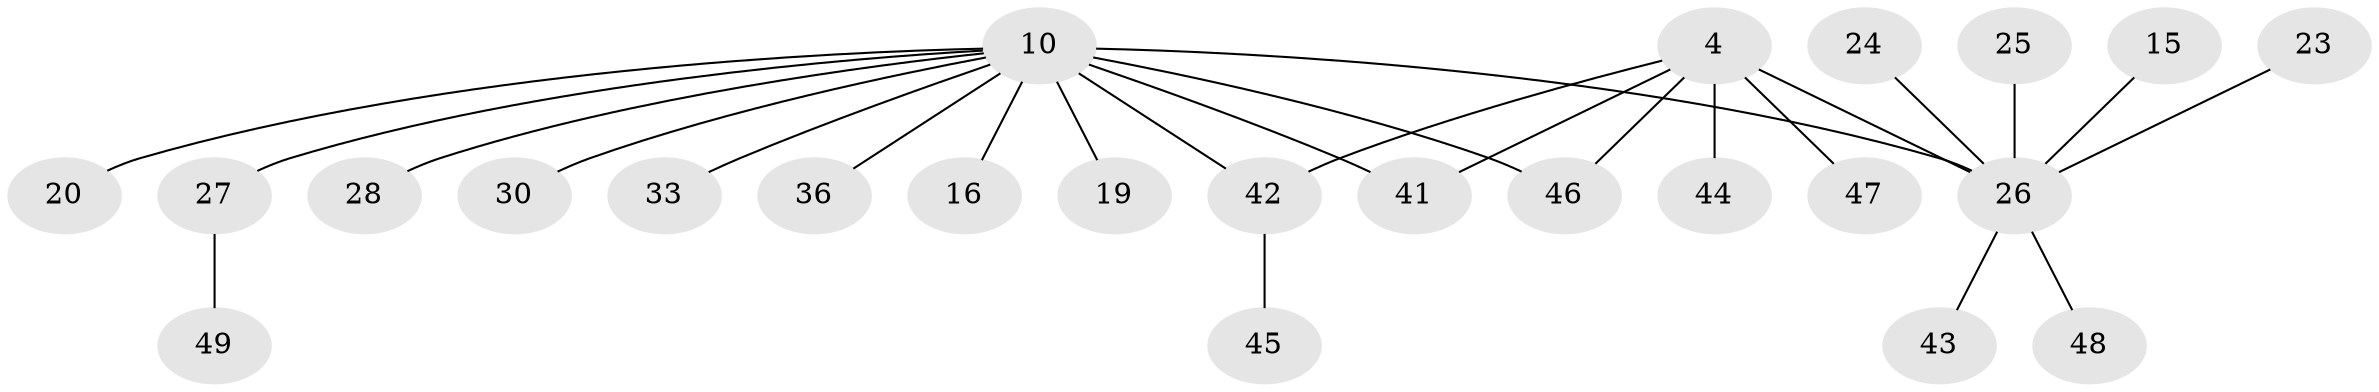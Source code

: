 // original degree distribution, {8: 0.04081632653061224, 3: 0.08163265306122448, 6: 0.04081632653061224, 7: 0.02040816326530612, 12: 0.02040816326530612, 5: 0.02040816326530612, 4: 0.04081632653061224, 1: 0.5306122448979592, 2: 0.20408163265306123}
// Generated by graph-tools (version 1.1) at 2025/54/03/09/25 04:54:14]
// undirected, 24 vertices, 26 edges
graph export_dot {
graph [start="1"]
  node [color=gray90,style=filled];
  4 [super="+2"];
  10 [super="+6"];
  15;
  16;
  19;
  20;
  23 [super="+14"];
  24;
  25 [super="+13"];
  26 [super="+12+8"];
  27;
  28;
  30;
  33 [super="+31"];
  36;
  41;
  42 [super="+17+1+11+22+40"];
  43 [super="+35+38+39"];
  44;
  45 [super="+32"];
  46 [super="+34"];
  47;
  48;
  49 [super="+37"];
  4 -- 41;
  4 -- 44;
  4 -- 47;
  4 -- 46;
  4 -- 26 [weight=3];
  4 -- 42;
  10 -- 27 [weight=2];
  10 -- 33 [weight=2];
  10 -- 41;
  10 -- 36;
  10 -- 16;
  10 -- 19;
  10 -- 20;
  10 -- 26 [weight=4];
  10 -- 28;
  10 -- 30;
  10 -- 46;
  10 -- 42 [weight=2];
  15 -- 26;
  23 -- 26;
  24 -- 26;
  25 -- 26;
  26 -- 48;
  26 -- 43;
  27 -- 49;
  42 -- 45;
}
